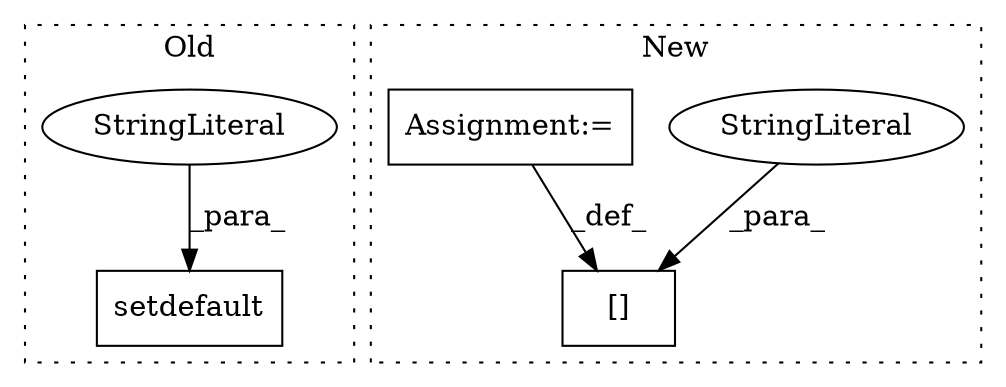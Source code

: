 digraph G {
subgraph cluster0 {
1 [label="setdefault" a="32" s="3367,3393" l="11,1" shape="box"];
3 [label="StringLiteral" a="45" s="3378" l="10" shape="ellipse"];
label = "Old";
style="dotted";
}
subgraph cluster1 {
2 [label="[]" a="2" s="3311,3338" l="12,1" shape="box"];
4 [label="StringLiteral" a="45" s="3323" l="15" shape="ellipse"];
5 [label="Assignment:=" a="7" s="3339" l="1" shape="box"];
label = "New";
style="dotted";
}
3 -> 1 [label="_para_"];
4 -> 2 [label="_para_"];
5 -> 2 [label="_def_"];
}